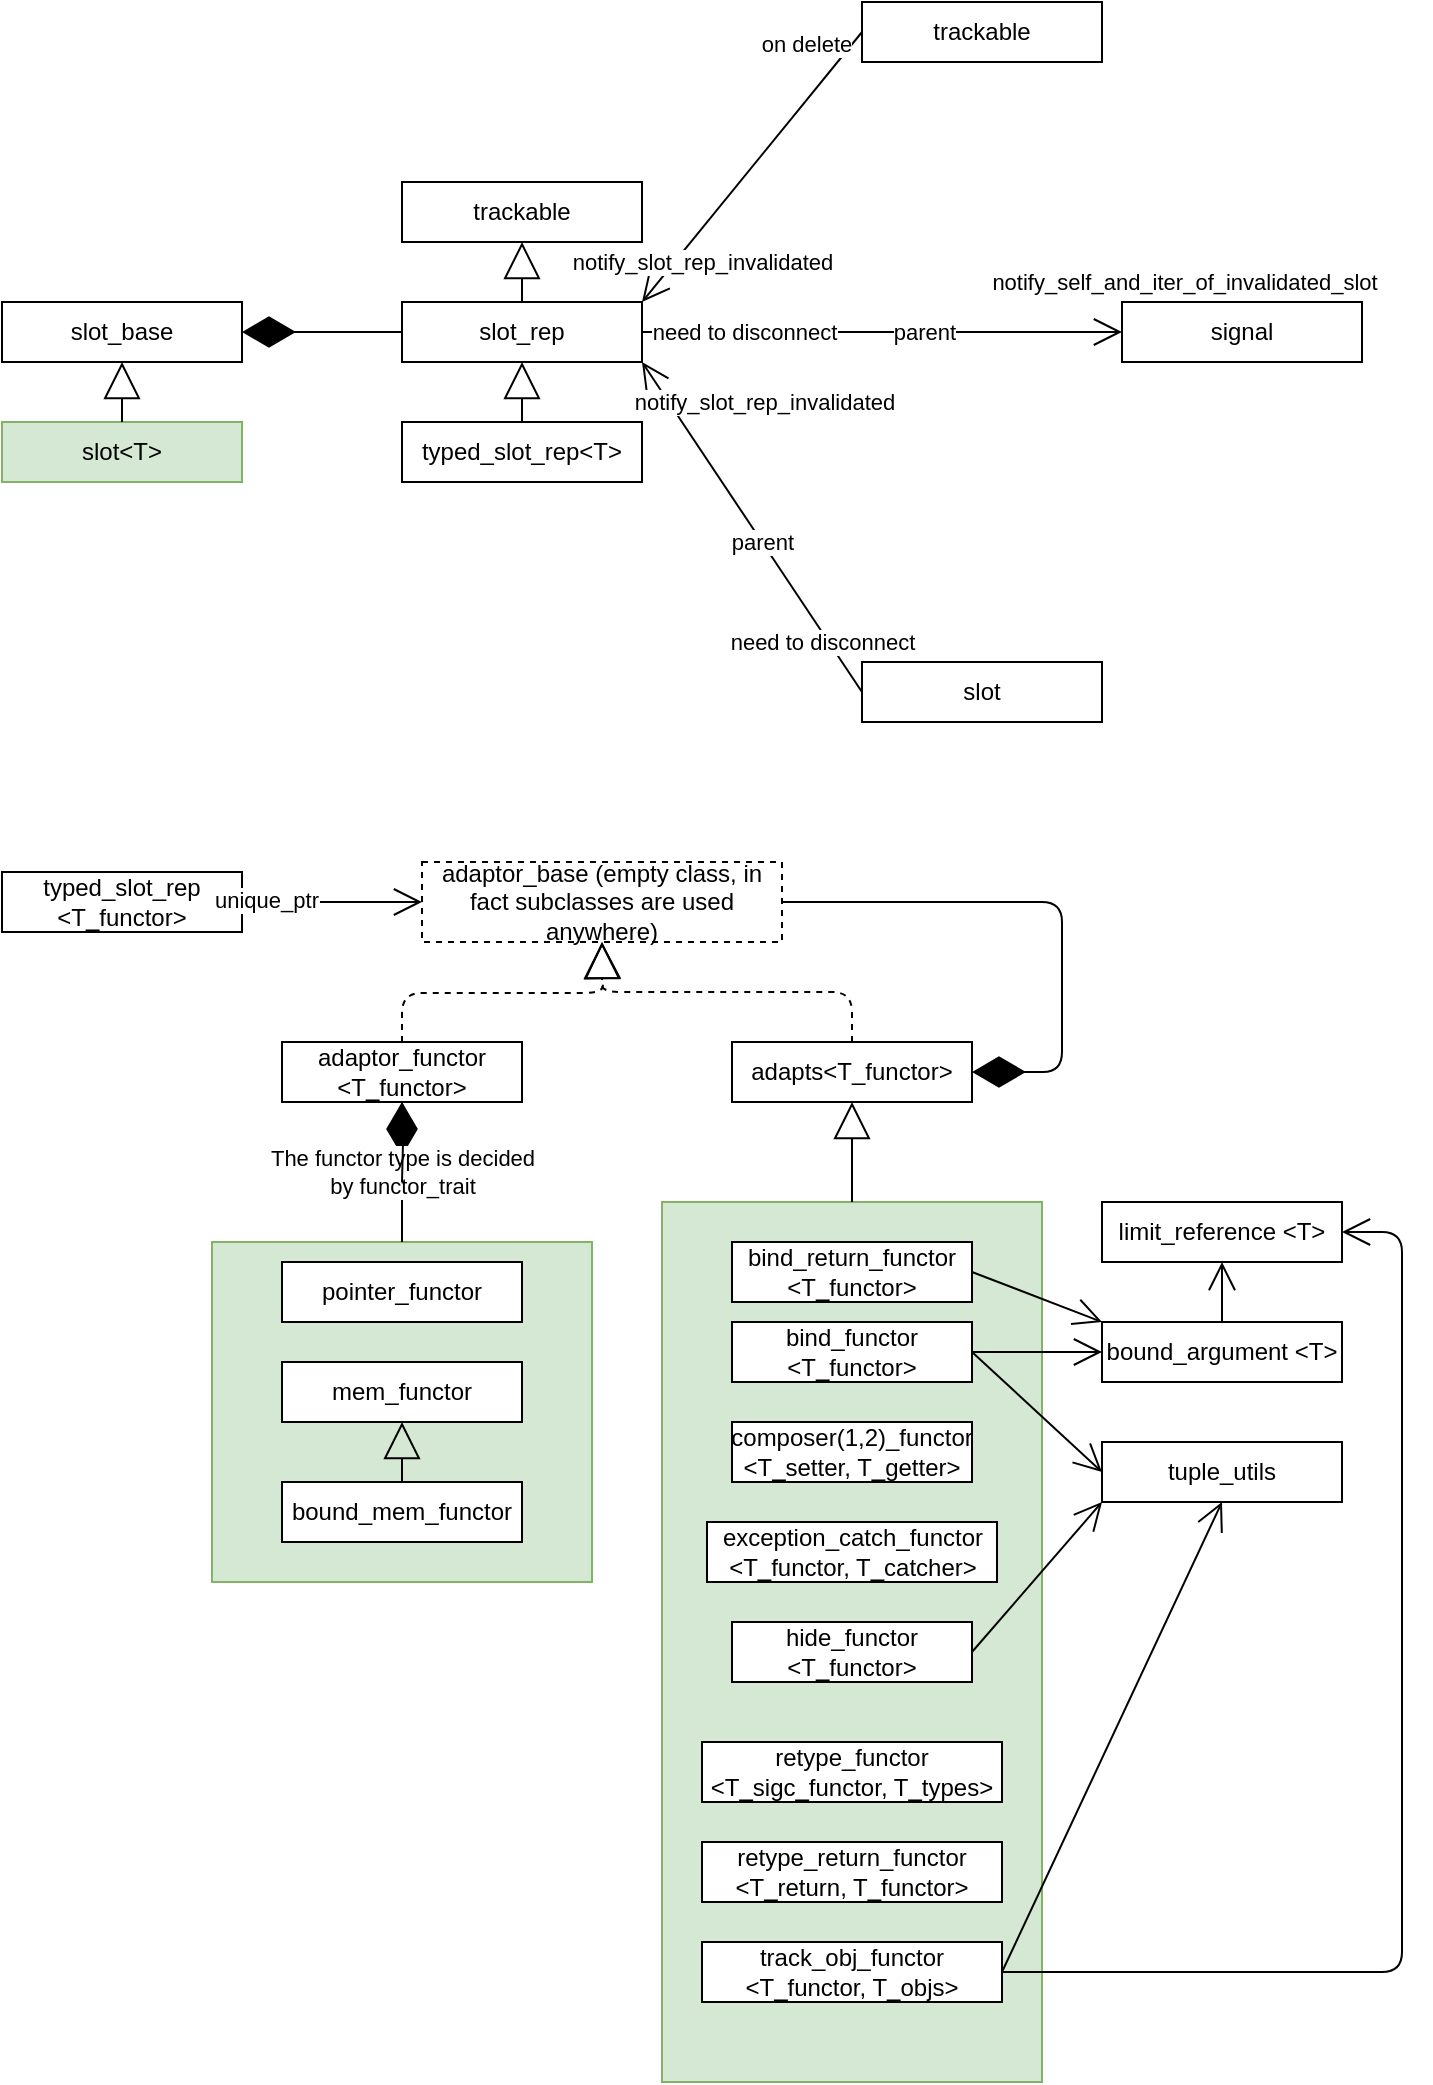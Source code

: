 <mxfile version="13.9.3" type="github" pages="2">
  <diagram id="jlnp2mi-9RoxGQrWistz" name="Page-1">
    <mxGraphModel dx="1038" dy="548" grid="1" gridSize="10" guides="1" tooltips="1" connect="1" arrows="1" fold="1" page="1" pageScale="1" pageWidth="827" pageHeight="1169" math="0" shadow="0">
      <root>
        <mxCell id="0" />
        <mxCell id="1" parent="0" />
        <mxCell id="ZHvjR-UZ-hKvnq4dms8H-22" value="" style="rounded=0;whiteSpace=wrap;html=1;fillColor=#d5e8d4;strokeColor=#82b366;" parent="1" vertex="1">
          <mxGeometry x="215" y="650" width="190" height="170" as="geometry" />
        </mxCell>
        <mxCell id="mmE7tZCUqvNhnk3p38ke-1" value="trackable" style="rounded=0;whiteSpace=wrap;html=1;" parent="1" vertex="1">
          <mxGeometry x="310" y="120" width="120" height="30" as="geometry" />
        </mxCell>
        <mxCell id="mmE7tZCUqvNhnk3p38ke-2" value="slot_rep" style="rounded=0;whiteSpace=wrap;html=1;" parent="1" vertex="1">
          <mxGeometry x="310" y="180" width="120" height="30" as="geometry" />
        </mxCell>
        <mxCell id="mmE7tZCUqvNhnk3p38ke-4" value="" style="endArrow=block;endSize=16;endFill=0;html=1;entryX=0.5;entryY=1;entryDx=0;entryDy=0;exitX=0.5;exitY=0;exitDx=0;exitDy=0;" parent="1" source="mmE7tZCUqvNhnk3p38ke-2" target="mmE7tZCUqvNhnk3p38ke-1" edge="1">
          <mxGeometry width="160" relative="1" as="geometry">
            <mxPoint x="260" y="280" as="sourcePoint" />
            <mxPoint x="420" y="280" as="targetPoint" />
          </mxGeometry>
        </mxCell>
        <mxCell id="mmE7tZCUqvNhnk3p38ke-5" value="typed_slot_rep&amp;lt;T&amp;gt;" style="rounded=0;whiteSpace=wrap;html=1;" parent="1" vertex="1">
          <mxGeometry x="310" y="240" width="120" height="30" as="geometry" />
        </mxCell>
        <mxCell id="mmE7tZCUqvNhnk3p38ke-6" value="" style="endArrow=block;endSize=16;endFill=0;html=1;entryX=0.5;entryY=1;entryDx=0;entryDy=0;exitX=0.5;exitY=0;exitDx=0;exitDy=0;" parent="1" source="mmE7tZCUqvNhnk3p38ke-5" target="mmE7tZCUqvNhnk3p38ke-2" edge="1">
          <mxGeometry width="160" relative="1" as="geometry">
            <mxPoint x="380" y="190" as="sourcePoint" />
            <mxPoint x="380" y="160" as="targetPoint" />
          </mxGeometry>
        </mxCell>
        <mxCell id="mmE7tZCUqvNhnk3p38ke-7" value="slot_base" style="rounded=0;whiteSpace=wrap;html=1;" parent="1" vertex="1">
          <mxGeometry x="110" y="180" width="120" height="30" as="geometry" />
        </mxCell>
        <mxCell id="mmE7tZCUqvNhnk3p38ke-9" value="" style="endArrow=diamondThin;endFill=1;endSize=24;html=1;entryX=1;entryY=0.5;entryDx=0;entryDy=0;exitX=0;exitY=0.5;exitDx=0;exitDy=0;" parent="1" source="mmE7tZCUqvNhnk3p38ke-2" target="mmE7tZCUqvNhnk3p38ke-7" edge="1">
          <mxGeometry width="160" relative="1" as="geometry">
            <mxPoint x="140" y="280" as="sourcePoint" />
            <mxPoint x="300" y="280" as="targetPoint" />
          </mxGeometry>
        </mxCell>
        <mxCell id="mmE7tZCUqvNhnk3p38ke-10" value="slot&amp;lt;T&amp;gt;" style="rounded=0;whiteSpace=wrap;html=1;fillColor=#d5e8d4;strokeColor=#82b366;" parent="1" vertex="1">
          <mxGeometry x="110" y="240" width="120" height="30" as="geometry" />
        </mxCell>
        <mxCell id="mmE7tZCUqvNhnk3p38ke-11" value="" style="endArrow=block;endSize=16;endFill=0;html=1;entryX=0.5;entryY=1;entryDx=0;entryDy=0;exitX=0.5;exitY=0;exitDx=0;exitDy=0;" parent="1" source="mmE7tZCUqvNhnk3p38ke-10" target="mmE7tZCUqvNhnk3p38ke-7" edge="1">
          <mxGeometry width="160" relative="1" as="geometry">
            <mxPoint x="380" y="250" as="sourcePoint" />
            <mxPoint x="380" y="220" as="targetPoint" />
          </mxGeometry>
        </mxCell>
        <mxCell id="mmE7tZCUqvNhnk3p38ke-12" value="trackable" style="rounded=0;whiteSpace=wrap;html=1;" parent="1" vertex="1">
          <mxGeometry x="540" y="30" width="120" height="30" as="geometry" />
        </mxCell>
        <mxCell id="mmE7tZCUqvNhnk3p38ke-13" value="" style="endArrow=open;endFill=1;endSize=12;html=1;exitX=0;exitY=0.5;exitDx=0;exitDy=0;" parent="1" source="mmE7tZCUqvNhnk3p38ke-12" edge="1">
          <mxGeometry width="160" relative="1" as="geometry">
            <mxPoint x="420" y="280" as="sourcePoint" />
            <mxPoint x="430" y="180" as="targetPoint" />
          </mxGeometry>
        </mxCell>
        <mxCell id="mmE7tZCUqvNhnk3p38ke-14" value="notify_slot_rep_invalidated" style="edgeLabel;html=1;align=center;verticalAlign=middle;resizable=0;points=[];" parent="mmE7tZCUqvNhnk3p38ke-13" vertex="1" connectable="0">
          <mxGeometry x="0.691" relative="1" as="geometry">
            <mxPoint x="12.86" y="1.04" as="offset" />
          </mxGeometry>
        </mxCell>
        <mxCell id="mmE7tZCUqvNhnk3p38ke-15" value="on delete" style="edgeLabel;html=1;align=center;verticalAlign=middle;resizable=0;points=[];" parent="mmE7tZCUqvNhnk3p38ke-13" vertex="1" connectable="0">
          <mxGeometry x="-0.709" relative="1" as="geometry">
            <mxPoint x="-12.11" y="-13.94" as="offset" />
          </mxGeometry>
        </mxCell>
        <mxCell id="mmE7tZCUqvNhnk3p38ke-16" value="signal" style="rounded=0;whiteSpace=wrap;html=1;" parent="1" vertex="1">
          <mxGeometry x="670" y="180" width="120" height="30" as="geometry" />
        </mxCell>
        <mxCell id="mmE7tZCUqvNhnk3p38ke-21" value="" style="endArrow=open;endFill=1;endSize=12;html=1;exitX=1;exitY=0.5;exitDx=0;exitDy=0;entryX=0;entryY=0.5;entryDx=0;entryDy=0;" parent="1" source="mmE7tZCUqvNhnk3p38ke-2" target="mmE7tZCUqvNhnk3p38ke-16" edge="1">
          <mxGeometry width="160" relative="1" as="geometry">
            <mxPoint x="560" y="145" as="sourcePoint" />
            <mxPoint x="610" y="195" as="targetPoint" />
          </mxGeometry>
        </mxCell>
        <mxCell id="mmE7tZCUqvNhnk3p38ke-25" value="parent" style="edgeLabel;html=1;align=center;verticalAlign=middle;resizable=0;points=[];" parent="mmE7tZCUqvNhnk3p38ke-21" vertex="1" connectable="0">
          <mxGeometry x="0.819" y="1" relative="1" as="geometry">
            <mxPoint x="-78" y="1" as="offset" />
          </mxGeometry>
        </mxCell>
        <mxCell id="mmE7tZCUqvNhnk3p38ke-32" value="need to disconnect" style="edgeLabel;html=1;align=center;verticalAlign=middle;resizable=0;points=[];" parent="mmE7tZCUqvNhnk3p38ke-21" vertex="1" connectable="0">
          <mxGeometry x="-0.863" relative="1" as="geometry">
            <mxPoint x="34" as="offset" />
          </mxGeometry>
        </mxCell>
        <mxCell id="mmE7tZCUqvNhnk3p38ke-33" value="notify_self_and_iter_of_invalidated_slot" style="edgeLabel;html=1;align=center;verticalAlign=middle;resizable=0;points=[];" parent="mmE7tZCUqvNhnk3p38ke-21" vertex="1" connectable="0">
          <mxGeometry x="0.637" y="2" relative="1" as="geometry">
            <mxPoint x="74" y="-23" as="offset" />
          </mxGeometry>
        </mxCell>
        <mxCell id="mmE7tZCUqvNhnk3p38ke-26" value="" style="endArrow=open;endFill=1;endSize=12;html=1;entryX=1;entryY=1;entryDx=0;entryDy=0;exitX=0;exitY=0.5;exitDx=0;exitDy=0;" parent="1" source="mmE7tZCUqvNhnk3p38ke-28" target="mmE7tZCUqvNhnk3p38ke-2" edge="1">
          <mxGeometry width="160" relative="1" as="geometry">
            <mxPoint x="640" y="330" as="sourcePoint" />
            <mxPoint x="690" y="250" as="targetPoint" />
          </mxGeometry>
        </mxCell>
        <mxCell id="mmE7tZCUqvNhnk3p38ke-27" value="parent" style="edgeLabel;html=1;align=center;verticalAlign=middle;resizable=0;points=[];" parent="mmE7tZCUqvNhnk3p38ke-26" vertex="1" connectable="0">
          <mxGeometry x="0.819" y="1" relative="1" as="geometry">
            <mxPoint x="50.68" y="74.21" as="offset" />
          </mxGeometry>
        </mxCell>
        <mxCell id="mmE7tZCUqvNhnk3p38ke-29" value="need to disconnect" style="edgeLabel;html=1;align=center;verticalAlign=middle;resizable=0;points=[];" parent="mmE7tZCUqvNhnk3p38ke-26" vertex="1" connectable="0">
          <mxGeometry x="-0.638" y="2" relative="1" as="geometry">
            <mxPoint x="1.63" y="3.84" as="offset" />
          </mxGeometry>
        </mxCell>
        <mxCell id="mmE7tZCUqvNhnk3p38ke-31" value="notify_slot_rep_invalidated" style="edgeLabel;html=1;align=center;verticalAlign=middle;resizable=0;points=[];" parent="mmE7tZCUqvNhnk3p38ke-26" vertex="1" connectable="0">
          <mxGeometry x="0.762" relative="1" as="geometry">
            <mxPoint x="47.07" as="offset" />
          </mxGeometry>
        </mxCell>
        <mxCell id="mmE7tZCUqvNhnk3p38ke-28" value="slot" style="rounded=0;whiteSpace=wrap;html=1;" parent="1" vertex="1">
          <mxGeometry x="540" y="360" width="120" height="30" as="geometry" />
        </mxCell>
        <mxCell id="ZHvjR-UZ-hKvnq4dms8H-1" value="typed_slot_rep &amp;lt;T_functor&amp;gt;" style="rounded=0;whiteSpace=wrap;html=1;" parent="1" vertex="1">
          <mxGeometry x="110" y="465" width="120" height="30" as="geometry" />
        </mxCell>
        <mxCell id="ZHvjR-UZ-hKvnq4dms8H-4" value="adaptor_functor &amp;lt;T_functor&amp;gt;" style="rounded=0;whiteSpace=wrap;html=1;" parent="1" vertex="1">
          <mxGeometry x="250" y="550" width="120" height="30" as="geometry" />
        </mxCell>
        <mxCell id="ZHvjR-UZ-hKvnq4dms8H-5" value="adaptor_base (empty class, in fact subclasses are used anywhere)" style="rounded=0;whiteSpace=wrap;html=1;dashed=1;" parent="1" vertex="1">
          <mxGeometry x="320" y="460" width="180" height="40" as="geometry" />
        </mxCell>
        <mxCell id="ZHvjR-UZ-hKvnq4dms8H-6" value="adapts&amp;lt;T_functor&amp;gt;" style="rounded=0;whiteSpace=wrap;html=1;" parent="1" vertex="1">
          <mxGeometry x="475" y="550" width="120" height="30" as="geometry" />
        </mxCell>
        <mxCell id="ZHvjR-UZ-hKvnq4dms8H-7" value="" style="endArrow=block;endSize=16;endFill=0;html=1;exitX=0.5;exitY=0;exitDx=0;exitDy=0;edgeStyle=orthogonalEdgeStyle;dashed=1;" parent="1" source="ZHvjR-UZ-hKvnq4dms8H-4" edge="1">
          <mxGeometry width="160" relative="1" as="geometry">
            <mxPoint x="380" y="200" as="sourcePoint" />
            <mxPoint x="410" y="500" as="targetPoint" />
          </mxGeometry>
        </mxCell>
        <mxCell id="ZHvjR-UZ-hKvnq4dms8H-8" value="" style="endArrow=block;endSize=16;endFill=0;html=1;exitX=0.5;exitY=0;exitDx=0;exitDy=0;edgeStyle=orthogonalEdgeStyle;dashed=1;entryX=0.5;entryY=1;entryDx=0;entryDy=0;" parent="1" source="ZHvjR-UZ-hKvnq4dms8H-6" target="ZHvjR-UZ-hKvnq4dms8H-5" edge="1">
          <mxGeometry width="160" relative="1" as="geometry">
            <mxPoint x="320" y="560" as="sourcePoint" />
            <mxPoint x="400" y="500" as="targetPoint" />
          </mxGeometry>
        </mxCell>
        <mxCell id="ZHvjR-UZ-hKvnq4dms8H-9" value="" style="endArrow=open;endFill=1;endSize=12;html=1;exitX=1;exitY=0.5;exitDx=0;exitDy=0;entryX=0;entryY=0.5;entryDx=0;entryDy=0;" parent="1" source="ZHvjR-UZ-hKvnq4dms8H-1" target="ZHvjR-UZ-hKvnq4dms8H-5" edge="1">
          <mxGeometry width="160" relative="1" as="geometry">
            <mxPoint x="310" y="410" as="sourcePoint" />
            <mxPoint x="470" y="410" as="targetPoint" />
          </mxGeometry>
        </mxCell>
        <mxCell id="ZHvjR-UZ-hKvnq4dms8H-10" value="unique_ptr" style="edgeLabel;html=1;align=center;verticalAlign=middle;resizable=0;points=[];" parent="ZHvjR-UZ-hKvnq4dms8H-9" vertex="1" connectable="0">
          <mxGeometry x="-0.731" y="1" relative="1" as="geometry">
            <mxPoint as="offset" />
          </mxGeometry>
        </mxCell>
        <mxCell id="ZHvjR-UZ-hKvnq4dms8H-11" value="&lt;span style=&quot;color: rgb(0 , 0 , 0) ; font-family: &amp;#34;helvetica&amp;#34; ; font-size: 11px ; font-style: normal ; font-weight: 400 ; letter-spacing: normal ; text-align: center ; text-indent: 0px ; text-transform: none ; word-spacing: 0px ; background-color: rgb(255 , 255 , 255) ; display: inline ; float: none&quot;&gt;The functor type is decided&lt;br&gt;by&amp;nbsp;functor_trait&lt;/span&gt;" style="endArrow=diamondThin;endFill=1;endSize=24;html=1;entryX=0.5;entryY=1;entryDx=0;entryDy=0;exitX=0.5;exitY=0;exitDx=0;exitDy=0;" parent="1" target="ZHvjR-UZ-hKvnq4dms8H-4" edge="1" source="ZHvjR-UZ-hKvnq4dms8H-22">
          <mxGeometry width="160" relative="1" as="geometry">
            <mxPoint x="310" y="630" as="sourcePoint" />
            <mxPoint x="250" y="620" as="targetPoint" />
          </mxGeometry>
        </mxCell>
        <mxCell id="ZHvjR-UZ-hKvnq4dms8H-14" value="" style="edgeStyle=orthogonalEdgeStyle;rounded=0;orthogonalLoop=1;jettySize=auto;html=1;" parent="1" target="ZHvjR-UZ-hKvnq4dms8H-4" edge="1">
          <mxGeometry relative="1" as="geometry">
            <mxPoint x="310" y="620" as="sourcePoint" />
          </mxGeometry>
        </mxCell>
        <mxCell id="ZHvjR-UZ-hKvnq4dms8H-15" value="" style="endArrow=diamondThin;endFill=1;endSize=24;html=1;entryX=1;entryY=0.5;entryDx=0;entryDy=0;edgeStyle=orthogonalEdgeStyle;exitX=1;exitY=0.5;exitDx=0;exitDy=0;" parent="1" source="ZHvjR-UZ-hKvnq4dms8H-5" target="ZHvjR-UZ-hKvnq4dms8H-6" edge="1">
          <mxGeometry width="160" relative="1" as="geometry">
            <mxPoint x="290" y="730" as="sourcePoint" />
            <mxPoint x="450" y="730" as="targetPoint" />
            <Array as="points">
              <mxPoint x="640" y="480" />
              <mxPoint x="640" y="565" />
            </Array>
          </mxGeometry>
        </mxCell>
        <mxCell id="ZHvjR-UZ-hKvnq4dms8H-16" value="pointer_functor" style="rounded=0;whiteSpace=wrap;html=1;" parent="1" vertex="1">
          <mxGeometry x="250" y="660" width="120" height="30" as="geometry" />
        </mxCell>
        <mxCell id="ZHvjR-UZ-hKvnq4dms8H-17" value="mem_functor" style="rounded=0;whiteSpace=wrap;html=1;" parent="1" vertex="1">
          <mxGeometry x="250" y="710" width="120" height="30" as="geometry" />
        </mxCell>
        <mxCell id="ZHvjR-UZ-hKvnq4dms8H-19" value="bound_mem_functor" style="rounded=0;whiteSpace=wrap;html=1;" parent="1" vertex="1">
          <mxGeometry x="250" y="770" width="120" height="30" as="geometry" />
        </mxCell>
        <mxCell id="ZHvjR-UZ-hKvnq4dms8H-20" value="" style="endArrow=block;endSize=16;endFill=0;html=1;entryX=0.5;entryY=1;entryDx=0;entryDy=0;exitX=0.5;exitY=0;exitDx=0;exitDy=0;" parent="1" source="ZHvjR-UZ-hKvnq4dms8H-19" target="ZHvjR-UZ-hKvnq4dms8H-17" edge="1">
          <mxGeometry width="160" relative="1" as="geometry">
            <mxPoint x="210" y="630" as="sourcePoint" />
            <mxPoint x="370" y="630" as="targetPoint" />
          </mxGeometry>
        </mxCell>
        <mxCell id="ZHvjR-UZ-hKvnq4dms8H-23" value="" style="rounded=0;whiteSpace=wrap;html=1;fillColor=#d5e8d4;strokeColor=#82b366;" parent="1" vertex="1">
          <mxGeometry x="440" y="630" width="190" height="440" as="geometry" />
        </mxCell>
        <mxCell id="ZHvjR-UZ-hKvnq4dms8H-24" value="bind_functor &amp;lt;T_functor&amp;gt;" style="rounded=0;whiteSpace=wrap;html=1;" parent="1" vertex="1">
          <mxGeometry x="475" y="690" width="120" height="30" as="geometry" />
        </mxCell>
        <mxCell id="ZHvjR-UZ-hKvnq4dms8H-25" value="bind_return_functor &amp;lt;T_functor&amp;gt;" style="rounded=0;whiteSpace=wrap;html=1;" parent="1" vertex="1">
          <mxGeometry x="475" y="650" width="120" height="30" as="geometry" />
        </mxCell>
        <mxCell id="ZHvjR-UZ-hKvnq4dms8H-26" value="bound_argument &amp;lt;T&amp;gt;" style="rounded=0;whiteSpace=wrap;html=1;" parent="1" vertex="1">
          <mxGeometry x="660" y="690" width="120" height="30" as="geometry" />
        </mxCell>
        <mxCell id="ZHvjR-UZ-hKvnq4dms8H-27" value="limit_reference &amp;lt;T&amp;gt;" style="rounded=0;whiteSpace=wrap;html=1;" parent="1" vertex="1">
          <mxGeometry x="660" y="630" width="120" height="30" as="geometry" />
        </mxCell>
        <mxCell id="ZHvjR-UZ-hKvnq4dms8H-28" value="" style="endArrow=open;endFill=1;endSize=12;html=1;exitX=0.5;exitY=0;exitDx=0;exitDy=0;entryX=0.5;entryY=1;entryDx=0;entryDy=0;" parent="1" source="ZHvjR-UZ-hKvnq4dms8H-26" target="ZHvjR-UZ-hKvnq4dms8H-27" edge="1">
          <mxGeometry width="160" relative="1" as="geometry">
            <mxPoint x="650" y="760" as="sourcePoint" />
            <mxPoint x="810" y="760" as="targetPoint" />
          </mxGeometry>
        </mxCell>
        <mxCell id="ZHvjR-UZ-hKvnq4dms8H-29" value="" style="endArrow=open;endFill=1;endSize=12;html=1;exitX=1;exitY=0.5;exitDx=0;exitDy=0;entryX=0;entryY=0;entryDx=0;entryDy=0;" parent="1" source="ZHvjR-UZ-hKvnq4dms8H-25" target="ZHvjR-UZ-hKvnq4dms8H-26" edge="1">
          <mxGeometry width="160" relative="1" as="geometry">
            <mxPoint x="620" y="800" as="sourcePoint" />
            <mxPoint x="780" y="800" as="targetPoint" />
          </mxGeometry>
        </mxCell>
        <mxCell id="ZHvjR-UZ-hKvnq4dms8H-30" value="" style="endArrow=open;endFill=1;endSize=12;html=1;exitX=1;exitY=0.5;exitDx=0;exitDy=0;entryX=0;entryY=0.5;entryDx=0;entryDy=0;" parent="1" source="ZHvjR-UZ-hKvnq4dms8H-24" target="ZHvjR-UZ-hKvnq4dms8H-26" edge="1">
          <mxGeometry width="160" relative="1" as="geometry">
            <mxPoint x="605" y="675" as="sourcePoint" />
            <mxPoint x="670" y="715" as="targetPoint" />
          </mxGeometry>
        </mxCell>
        <mxCell id="ZHvjR-UZ-hKvnq4dms8H-31" value="tuple_utils" style="rounded=0;whiteSpace=wrap;html=1;" parent="1" vertex="1">
          <mxGeometry x="660" y="750" width="120" height="30" as="geometry" />
        </mxCell>
        <mxCell id="ZHvjR-UZ-hKvnq4dms8H-32" value="" style="endArrow=open;endFill=1;endSize=12;html=1;exitX=1;exitY=0.5;exitDx=0;exitDy=0;entryX=0;entryY=0.5;entryDx=0;entryDy=0;" parent="1" source="ZHvjR-UZ-hKvnq4dms8H-24" target="ZHvjR-UZ-hKvnq4dms8H-31" edge="1">
          <mxGeometry width="160" relative="1" as="geometry">
            <mxPoint x="605" y="715" as="sourcePoint" />
            <mxPoint x="670" y="715" as="targetPoint" />
          </mxGeometry>
        </mxCell>
        <mxCell id="ZHvjR-UZ-hKvnq4dms8H-33" value="composer(1,2)_functor &amp;lt;T_setter, T_getter&amp;gt;" style="rounded=0;whiteSpace=wrap;html=1;" parent="1" vertex="1">
          <mxGeometry x="475" y="740" width="120" height="30" as="geometry" />
        </mxCell>
        <mxCell id="ZHvjR-UZ-hKvnq4dms8H-34" value="exception_catch_functor &amp;lt;T_functor, T_catcher&amp;gt;" style="rounded=0;whiteSpace=wrap;html=1;" parent="1" vertex="1">
          <mxGeometry x="462.5" y="790" width="145" height="30" as="geometry" />
        </mxCell>
        <mxCell id="ZHvjR-UZ-hKvnq4dms8H-35" value="hide_functor &amp;lt;T_functor&amp;gt;" style="rounded=0;whiteSpace=wrap;html=1;" parent="1" vertex="1">
          <mxGeometry x="475" y="840" width="120" height="30" as="geometry" />
        </mxCell>
        <mxCell id="ZHvjR-UZ-hKvnq4dms8H-36" value="" style="endArrow=open;endFill=1;endSize=12;html=1;exitX=1;exitY=0.5;exitDx=0;exitDy=0;entryX=0;entryY=1;entryDx=0;entryDy=0;" parent="1" source="ZHvjR-UZ-hKvnq4dms8H-35" target="ZHvjR-UZ-hKvnq4dms8H-31" edge="1">
          <mxGeometry width="160" relative="1" as="geometry">
            <mxPoint x="640" y="890" as="sourcePoint" />
            <mxPoint x="800" y="890" as="targetPoint" />
          </mxGeometry>
        </mxCell>
        <mxCell id="ZHvjR-UZ-hKvnq4dms8H-37" value="retype_return_functor &amp;lt;T_return, T_functor&amp;gt;" style="rounded=0;whiteSpace=wrap;html=1;" parent="1" vertex="1">
          <mxGeometry x="460" y="950" width="150" height="30" as="geometry" />
        </mxCell>
        <mxCell id="ZHvjR-UZ-hKvnq4dms8H-38" value="" style="endArrow=open;endFill=1;endSize=12;html=1;exitX=1;exitY=0.5;exitDx=0;exitDy=0;entryX=0.5;entryY=1;entryDx=0;entryDy=0;" parent="1" source="ZHvjR-UZ-hKvnq4dms8H-40" target="ZHvjR-UZ-hKvnq4dms8H-31" edge="1">
          <mxGeometry width="160" relative="1" as="geometry">
            <mxPoint x="650" y="910" as="sourcePoint" />
            <mxPoint x="810" y="910" as="targetPoint" />
          </mxGeometry>
        </mxCell>
        <mxCell id="ZHvjR-UZ-hKvnq4dms8H-39" value="retype_functor &amp;lt;T_sigc_functor, T_types&amp;gt;" style="rounded=0;whiteSpace=wrap;html=1;" parent="1" vertex="1">
          <mxGeometry x="460" y="900" width="150" height="30" as="geometry" />
        </mxCell>
        <mxCell id="ZHvjR-UZ-hKvnq4dms8H-40" value="track_obj_functor &amp;lt;T_functor, T_objs&amp;gt;" style="rounded=0;whiteSpace=wrap;html=1;" parent="1" vertex="1">
          <mxGeometry x="460" y="1000" width="150" height="30" as="geometry" />
        </mxCell>
        <mxCell id="ZHvjR-UZ-hKvnq4dms8H-41" value="" style="endArrow=open;endFill=1;endSize=12;html=1;exitX=1;exitY=0.5;exitDx=0;exitDy=0;entryX=1;entryY=0.5;entryDx=0;entryDy=0;edgeStyle=orthogonalEdgeStyle;" parent="1" source="ZHvjR-UZ-hKvnq4dms8H-40" target="ZHvjR-UZ-hKvnq4dms8H-27" edge="1">
          <mxGeometry width="160" relative="1" as="geometry">
            <mxPoint x="620" y="1025" as="sourcePoint" />
            <mxPoint x="730" y="790" as="targetPoint" />
            <Array as="points">
              <mxPoint x="810" y="1015" />
              <mxPoint x="810" y="645" />
            </Array>
          </mxGeometry>
        </mxCell>
        <mxCell id="ZHvjR-UZ-hKvnq4dms8H-42" value="" style="endArrow=block;endSize=16;endFill=0;html=1;entryX=0.5;entryY=1;entryDx=0;entryDy=0;exitX=0.5;exitY=0;exitDx=0;exitDy=0;" parent="1" source="ZHvjR-UZ-hKvnq4dms8H-23" target="ZHvjR-UZ-hKvnq4dms8H-6" edge="1">
          <mxGeometry width="160" relative="1" as="geometry">
            <mxPoint x="90" y="950" as="sourcePoint" />
            <mxPoint x="250" y="950" as="targetPoint" />
          </mxGeometry>
        </mxCell>
      </root>
    </mxGraphModel>
  </diagram>
  <diagram id="EerKm_yr1ArU7ENhH1Vv" name="Page-2">
    <mxGraphModel dx="1038" dy="548" grid="1" gridSize="10" guides="1" tooltips="1" connect="1" arrows="1" fold="1" page="1" pageScale="1" pageWidth="827" pageHeight="1169" math="0" shadow="0">
      <root>
        <mxCell id="jtG3Qas4GacRwiFC4yxC-0" />
        <mxCell id="jtG3Qas4GacRwiFC4yxC-1" parent="jtG3Qas4GacRwiFC4yxC-0" />
        <mxCell id="ySvGSbBq-kJYkTy_xrLj-0" value="signal_impl" style="rounded=0;whiteSpace=wrap;html=1;verticalAlign=top;labelPosition=center;verticalLabelPosition=middle;align=right;" parent="jtG3Qas4GacRwiFC4yxC-1" vertex="1">
          <mxGeometry x="160" y="70" width="510" height="180" as="geometry" />
        </mxCell>
        <mxCell id="ySvGSbBq-kJYkTy_xrLj-7" value="" style="endArrow=none;html=1;exitX=1;exitY=0.5;exitDx=0;exitDy=0;entryX=0;entryY=0.5;entryDx=0;entryDy=0;" parent="jtG3Qas4GacRwiFC4yxC-1" source="ySvGSbBq-kJYkTy_xrLj-1" target="ySvGSbBq-kJYkTy_xrLj-5" edge="1">
          <mxGeometry width="50" height="50" relative="1" as="geometry">
            <mxPoint x="390" y="400" as="sourcePoint" />
            <mxPoint x="440" y="350" as="targetPoint" />
          </mxGeometry>
        </mxCell>
        <mxCell id="ySvGSbBq-kJYkTy_xrLj-1" value="" style="rounded=0;whiteSpace=wrap;html=1;align=right;" parent="jtG3Qas4GacRwiFC4yxC-1" vertex="1">
          <mxGeometry x="180" y="190" width="50" height="30" as="geometry" />
        </mxCell>
        <mxCell id="ySvGSbBq-kJYkTy_xrLj-2" value="" style="rounded=0;whiteSpace=wrap;html=1;align=right;" parent="jtG3Qas4GacRwiFC4yxC-1" vertex="1">
          <mxGeometry x="260" y="190" width="50" height="30" as="geometry" />
        </mxCell>
        <mxCell id="ySvGSbBq-kJYkTy_xrLj-3" value="" style="rounded=0;whiteSpace=wrap;html=1;align=right;" parent="jtG3Qas4GacRwiFC4yxC-1" vertex="1">
          <mxGeometry x="340" y="190" width="50" height="30" as="geometry" />
        </mxCell>
        <mxCell id="ySvGSbBq-kJYkTy_xrLj-4" value="slot_base" style="rounded=0;whiteSpace=wrap;html=1;align=center;" parent="jtG3Qas4GacRwiFC4yxC-1" vertex="1">
          <mxGeometry x="420" y="190" width="126" height="30" as="geometry" />
        </mxCell>
        <mxCell id="ySvGSbBq-kJYkTy_xrLj-5" value="" style="rounded=0;whiteSpace=wrap;html=1;align=right;" parent="jtG3Qas4GacRwiFC4yxC-1" vertex="1">
          <mxGeometry x="580" y="190" width="50" height="30" as="geometry" />
        </mxCell>
        <mxCell id="ySvGSbBq-kJYkTy_xrLj-8" value="std::enable_shared_from_this: control *this* object time life when a slot is running." style="shape=note;strokeWidth=2;fontSize=12;size=20;whiteSpace=wrap;html=1;fillColor=#fff2cc;strokeColor=#d6b656;fontColor=#666600;align=left;" parent="jtG3Qas4GacRwiFC4yxC-1" vertex="1">
          <mxGeometry x="170" y="80" width="420" height="30" as="geometry" />
        </mxCell>
        <mxCell id="ySvGSbBq-kJYkTy_xrLj-9" value="exec_count_: avoid invalidating the list iterator when the list is being iterated (e.g. emit)." style="shape=note;strokeWidth=2;fontSize=12;size=20;whiteSpace=wrap;html=1;fillColor=#fff2cc;strokeColor=#d6b656;fontColor=#666600;align=left;" parent="jtG3Qas4GacRwiFC4yxC-1" vertex="1">
          <mxGeometry x="170" y="120" width="430" height="30" as="geometry" />
        </mxCell>
        <mxCell id="lypTs0RRJmFXWEtHOSVK-0" value="signal_base" style="rounded=0;whiteSpace=wrap;html=1;align=center;shadow=0;" parent="jtG3Qas4GacRwiFC4yxC-1" vertex="1">
          <mxGeometry x="352" y="350" width="126" height="30" as="geometry" />
        </mxCell>
        <mxCell id="lypTs0RRJmFXWEtHOSVK-2" value="signal_base" style="rounded=0;whiteSpace=wrap;html=1;align=center;shadow=0;" parent="jtG3Qas4GacRwiFC4yxC-1" vertex="1">
          <mxGeometry x="430" y="280" width="126" height="30" as="geometry" />
        </mxCell>
        <mxCell id="lypTs0RRJmFXWEtHOSVK-3" value="" style="endArrow=open;endFill=1;endSize=12;html=1;fontSize=12;exitX=0.5;exitY=0;exitDx=0;exitDy=0;entryX=0.5;entryY=1;entryDx=0;entryDy=0;" parent="jtG3Qas4GacRwiFC4yxC-1" source="lypTs0RRJmFXWEtHOSVK-0" target="ySvGSbBq-kJYkTy_xrLj-0" edge="1">
          <mxGeometry width="160" relative="1" as="geometry">
            <mxPoint x="330" y="260" as="sourcePoint" />
            <mxPoint x="490" y="260" as="targetPoint" />
          </mxGeometry>
        </mxCell>
        <mxCell id="lypTs0RRJmFXWEtHOSVK-9" value="shared_ptr" style="edgeLabel;html=1;align=center;verticalAlign=middle;resizable=0;points=[];fontSize=12;" parent="lypTs0RRJmFXWEtHOSVK-3" vertex="1" connectable="0">
          <mxGeometry x="-0.564" relative="1" as="geometry">
            <mxPoint as="offset" />
          </mxGeometry>
        </mxCell>
        <mxCell id="lypTs0RRJmFXWEtHOSVK-8" value="" style="endArrow=open;endFill=1;endSize=12;html=1;fontSize=12;exitX=0.5;exitY=0;exitDx=0;exitDy=0;entryX=0.5;entryY=1;entryDx=0;entryDy=0;" parent="jtG3Qas4GacRwiFC4yxC-1" source="lypTs0RRJmFXWEtHOSVK-2" target="ySvGSbBq-kJYkTy_xrLj-0" edge="1">
          <mxGeometry width="160" relative="1" as="geometry">
            <mxPoint x="425" y="330" as="sourcePoint" />
            <mxPoint x="460" y="270" as="targetPoint" />
          </mxGeometry>
        </mxCell>
        <mxCell id="lypTs0RRJmFXWEtHOSVK-10" value="shared_ptr" style="edgeLabel;html=1;align=center;verticalAlign=middle;resizable=0;points=[];fontSize=12;" parent="lypTs0RRJmFXWEtHOSVK-8" vertex="1" connectable="0">
          <mxGeometry x="-0.322" y="-1" relative="1" as="geometry">
            <mxPoint as="offset" />
          </mxGeometry>
        </mxCell>
        <mxCell id="lypTs0RRJmFXWEtHOSVK-11" value="signal_with_accumulator&amp;lt;T&amp;gt;" style="rounded=0;whiteSpace=wrap;html=1;align=center;shadow=0;" parent="jtG3Qas4GacRwiFC4yxC-1" vertex="1">
          <mxGeometry x="326" y="440" width="178" height="30" as="geometry" />
        </mxCell>
        <mxCell id="lypTs0RRJmFXWEtHOSVK-13" value="" style="endArrow=block;endSize=16;endFill=0;html=1;fontSize=12;entryX=0.5;entryY=1;entryDx=0;entryDy=0;exitX=0.5;exitY=0;exitDx=0;exitDy=0;" parent="jtG3Qas4GacRwiFC4yxC-1" source="lypTs0RRJmFXWEtHOSVK-11" target="lypTs0RRJmFXWEtHOSVK-0" edge="1">
          <mxGeometry width="160" relative="1" as="geometry">
            <mxPoint x="160" y="510" as="sourcePoint" />
            <mxPoint x="320" y="510" as="targetPoint" />
          </mxGeometry>
        </mxCell>
        <mxCell id="lypTs0RRJmFXWEtHOSVK-14" value="signal&amp;lt;T&amp;gt;" style="rounded=0;whiteSpace=wrap;html=1;align=center;shadow=0;fillColor=#d5e8d4;strokeColor=#82b366;" parent="jtG3Qas4GacRwiFC4yxC-1" vertex="1">
          <mxGeometry x="230" y="530" width="146" height="30" as="geometry" />
        </mxCell>
        <mxCell id="lypTs0RRJmFXWEtHOSVK-15" value="signal::accumulated&amp;lt;T&amp;gt;" style="rounded=0;whiteSpace=wrap;html=1;align=center;shadow=0;fillColor=#d5e8d4;strokeColor=#82b366;" parent="jtG3Qas4GacRwiFC4yxC-1" vertex="1">
          <mxGeometry x="460" y="530" width="150" height="30" as="geometry" />
        </mxCell>
        <mxCell id="lypTs0RRJmFXWEtHOSVK-16" value="" style="endArrow=block;endSize=16;endFill=0;html=1;fontSize=12;exitX=0.5;exitY=0;exitDx=0;exitDy=0;edgeStyle=orthogonalEdgeStyle;entryX=0.5;entryY=1;entryDx=0;entryDy=0;" parent="jtG3Qas4GacRwiFC4yxC-1" source="lypTs0RRJmFXWEtHOSVK-14" target="lypTs0RRJmFXWEtHOSVK-11" edge="1">
          <mxGeometry width="160" relative="1" as="geometry">
            <mxPoint x="425" y="450" as="sourcePoint" />
            <mxPoint x="415" y="460" as="targetPoint" />
          </mxGeometry>
        </mxCell>
        <mxCell id="lypTs0RRJmFXWEtHOSVK-17" value="" style="endArrow=block;endSize=16;endFill=0;html=1;fontSize=12;exitX=0.5;exitY=0;exitDx=0;exitDy=0;edgeStyle=orthogonalEdgeStyle;entryX=0.5;entryY=1;entryDx=0;entryDy=0;" parent="jtG3Qas4GacRwiFC4yxC-1" source="lypTs0RRJmFXWEtHOSVK-15" target="lypTs0RRJmFXWEtHOSVK-11" edge="1">
          <mxGeometry width="160" relative="1" as="geometry">
            <mxPoint x="313" y="540" as="sourcePoint" />
            <mxPoint x="420" y="470" as="targetPoint" />
          </mxGeometry>
        </mxCell>
        <mxCell id="lypTs0RRJmFXWEtHOSVK-18" value="connection" style="rounded=0;whiteSpace=wrap;html=1;align=center;shadow=0;fillColor=#d5e8d4;strokeColor=#82b366;" parent="jtG3Qas4GacRwiFC4yxC-1" vertex="1">
          <mxGeometry x="620" y="440" width="126" height="30" as="geometry" />
        </mxCell>
        <mxCell id="lypTs0RRJmFXWEtHOSVK-19" value="" style="endArrow=open;endSize=12;html=1;fontSize=12;exitX=1;exitY=0.5;exitDx=0;exitDy=0;entryX=0;entryY=0.5;entryDx=0;entryDy=0;opacity=50;shadow=0;sketch=0;" parent="jtG3Qas4GacRwiFC4yxC-1" source="lypTs0RRJmFXWEtHOSVK-11" target="lypTs0RRJmFXWEtHOSVK-18" edge="1">
          <mxGeometry width="160" relative="1" as="geometry">
            <mxPoint x="650" y="510" as="sourcePoint" />
            <mxPoint x="810" y="510" as="targetPoint" />
          </mxGeometry>
        </mxCell>
        <mxCell id="lypTs0RRJmFXWEtHOSVK-23" value="" style="endArrow=open;endFill=1;endSize=12;html=1;shadow=0;fontSize=12;entryX=1;entryY=1;entryDx=0;entryDy=0;exitX=0.5;exitY=0;exitDx=0;exitDy=0;" parent="jtG3Qas4GacRwiFC4yxC-1" source="lypTs0RRJmFXWEtHOSVK-18" target="ySvGSbBq-kJYkTy_xrLj-4" edge="1">
          <mxGeometry width="160" relative="1" as="geometry">
            <mxPoint x="630" y="350" as="sourcePoint" />
            <mxPoint x="790" y="350" as="targetPoint" />
          </mxGeometry>
        </mxCell>
        <mxCell id="lypTs0RRJmFXWEtHOSVK-24" value="sigc::weak_raw_ptr" style="edgeLabel;html=1;align=center;verticalAlign=middle;resizable=0;points=[];fontSize=12;" parent="lypTs0RRJmFXWEtHOSVK-23" vertex="1" connectable="0">
          <mxGeometry x="-0.835" y="-1" relative="1" as="geometry">
            <mxPoint x="-1" as="offset" />
          </mxGeometry>
        </mxCell>
        <mxCell id="3vlCBZB5YiK12i7cMm3r-0" value="internal::signal_emit&amp;lt;T&amp;gt;" style="rounded=0;whiteSpace=wrap;html=1;align=center;shadow=0;" parent="jtG3Qas4GacRwiFC4yxC-1" vertex="1">
          <mxGeometry x="60" y="440" width="146" height="30" as="geometry" />
        </mxCell>
        <mxCell id="3vlCBZB5YiK12i7cMm3r-1" value="" style="endArrow=open;endSize=12;html=1;fontSize=12;exitX=0.5;exitY=0;exitDx=0;exitDy=0;entryX=0.25;entryY=1;entryDx=0;entryDy=0;opacity=50;shadow=0;sketch=0;" parent="jtG3Qas4GacRwiFC4yxC-1" source="3vlCBZB5YiK12i7cMm3r-0" target="ySvGSbBq-kJYkTy_xrLj-0" edge="1">
          <mxGeometry width="160" relative="1" as="geometry">
            <mxPoint x="514" y="465" as="sourcePoint" />
            <mxPoint x="630" y="465" as="targetPoint" />
          </mxGeometry>
        </mxCell>
        <mxCell id="3vlCBZB5YiK12i7cMm3r-3" value="call emit" style="edgeLabel;html=1;align=center;verticalAlign=middle;resizable=0;points=[];fontSize=12;" parent="3vlCBZB5YiK12i7cMm3r-1" vertex="1" connectable="0">
          <mxGeometry x="-0.12" y="-4" relative="1" as="geometry">
            <mxPoint as="offset" />
          </mxGeometry>
        </mxCell>
        <mxCell id="3vlCBZB5YiK12i7cMm3r-4" value="" style="endArrow=open;endSize=12;html=1;fontSize=12;exitX=0;exitY=0.5;exitDx=0;exitDy=0;entryX=1;entryY=0.5;entryDx=0;entryDy=0;opacity=50;shadow=0;sketch=0;" parent="jtG3Qas4GacRwiFC4yxC-1" source="lypTs0RRJmFXWEtHOSVK-11" target="3vlCBZB5YiK12i7cMm3r-0" edge="1">
          <mxGeometry width="160" relative="1" as="geometry">
            <mxPoint x="143" y="450" as="sourcePoint" />
            <mxPoint x="297.5" y="260" as="targetPoint" />
          </mxGeometry>
        </mxCell>
        <mxCell id="3vlCBZB5YiK12i7cMm3r-5" value="call emit" style="edgeLabel;html=1;align=center;verticalAlign=middle;resizable=0;points=[];fontSize=12;" parent="3vlCBZB5YiK12i7cMm3r-4" vertex="1" connectable="0">
          <mxGeometry x="-0.12" y="-4" relative="1" as="geometry">
            <mxPoint y="-11" as="offset" />
          </mxGeometry>
        </mxCell>
        <mxCell id="3vlCBZB5YiK12i7cMm3r-6" value="pass signal_impl" style="edgeLabel;html=1;align=center;verticalAlign=middle;resizable=0;points=[];fontSize=12;" parent="3vlCBZB5YiK12i7cMm3r-4" vertex="1" connectable="0">
          <mxGeometry x="-0.153" relative="1" as="geometry">
            <mxPoint x="-5" y="15" as="offset" />
          </mxGeometry>
        </mxCell>
        <mxCell id="3vlCBZB5YiK12i7cMm3r-7" value="&lt;div&gt;Template specializations are available to optimize signal&lt;span&gt;&amp;nbsp;emission when no accumulator is used.&lt;/span&gt;&lt;/div&gt;" style="shape=note;strokeWidth=2;fontSize=12;size=20;whiteSpace=wrap;html=1;fillColor=#fff2cc;strokeColor=#d6b656;fontColor=#666600;align=left;" parent="jtG3Qas4GacRwiFC4yxC-1" vertex="1">
          <mxGeometry x="10" y="470" width="140" height="90" as="geometry" />
        </mxCell>
      </root>
    </mxGraphModel>
  </diagram>
</mxfile>
